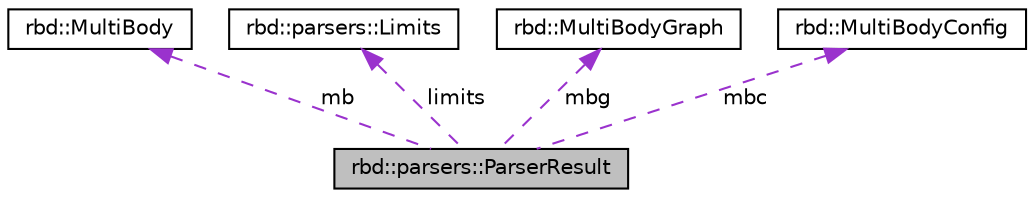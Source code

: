digraph "rbd::parsers::ParserResult"
{
 // LATEX_PDF_SIZE
  edge [fontname="Helvetica",fontsize="10",labelfontname="Helvetica",labelfontsize="10"];
  node [fontname="Helvetica",fontsize="10",shape=record];
  Node1 [label="rbd::parsers::ParserResult",height=0.2,width=0.4,color="black", fillcolor="grey75", style="filled", fontcolor="black",tooltip=" "];
  Node2 -> Node1 [dir="back",color="darkorchid3",fontsize="10",style="dashed",label=" mb" ,fontname="Helvetica"];
  Node2 [label="rbd::MultiBody",height=0.2,width=0.4,color="black", fillcolor="white", style="filled",URL="$classrbd_1_1MultiBody.html",tooltip=" "];
  Node3 -> Node1 [dir="back",color="darkorchid3",fontsize="10",style="dashed",label=" limits" ,fontname="Helvetica"];
  Node3 [label="rbd::parsers::Limits",height=0.2,width=0.4,color="black", fillcolor="white", style="filled",URL="$structrbd_1_1parsers_1_1Limits.html",tooltip=" "];
  Node4 -> Node1 [dir="back",color="darkorchid3",fontsize="10",style="dashed",label=" mbg" ,fontname="Helvetica"];
  Node4 [label="rbd::MultiBodyGraph",height=0.2,width=0.4,color="black", fillcolor="white", style="filled",URL="$classrbd_1_1MultiBodyGraph.html",tooltip=" "];
  Node5 -> Node1 [dir="back",color="darkorchid3",fontsize="10",style="dashed",label=" mbc" ,fontname="Helvetica"];
  Node5 [label="rbd::MultiBodyConfig",height=0.2,width=0.4,color="black", fillcolor="white", style="filled",URL="$structrbd_1_1MultiBodyConfig.html",tooltip=" "];
}
